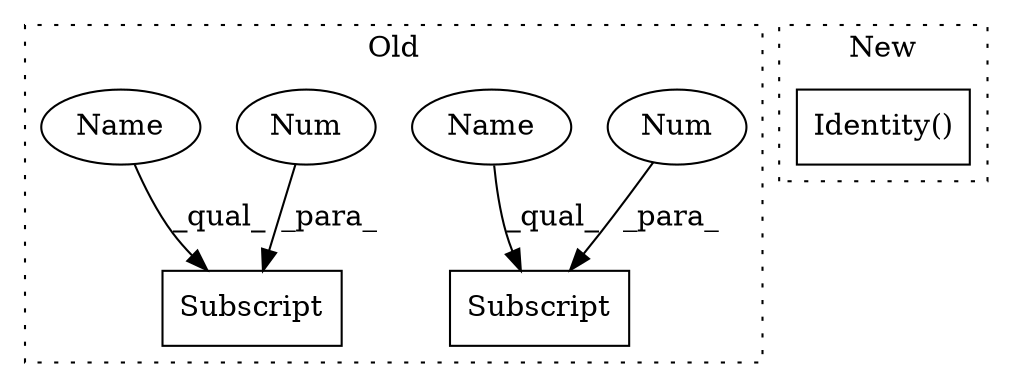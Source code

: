 digraph G {
subgraph cluster0 {
1 [label="Subscript" a="63" s="12102,0" l="18,0" shape="box"];
3 [label="Num" a="76" s="12118" l="1" shape="ellipse"];
4 [label="Subscript" a="63" s="12144,0" l="18,0" shape="box"];
5 [label="Num" a="76" s="12160" l="1" shape="ellipse"];
6 [label="Name" a="87" s="12144" l="15" shape="ellipse"];
7 [label="Name" a="87" s="12102" l="15" shape="ellipse"];
label = "Old";
style="dotted";
}
subgraph cluster1 {
2 [label="Identity()" a="75" s="12641" l="13" shape="box"];
label = "New";
style="dotted";
}
3 -> 1 [label="_para_"];
5 -> 4 [label="_para_"];
6 -> 4 [label="_qual_"];
7 -> 1 [label="_qual_"];
}